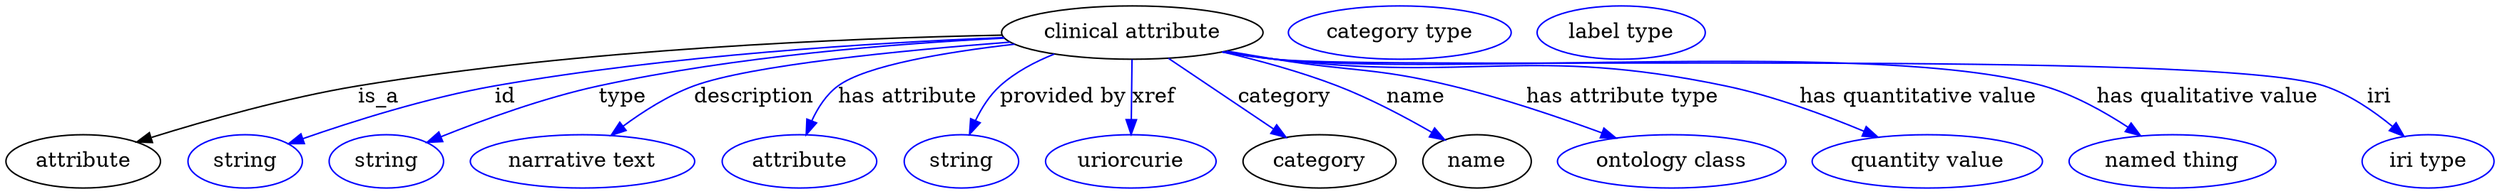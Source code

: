 digraph {
	graph [bb="0,0,1671.2,123"];
	node [label="\N"];
	"clinical attribute"	[height=0.5,
		label="clinical attribute",
		pos="755,105",
		width=2.4373];
	attribute	[height=0.5,
		pos="51.995,18",
		width=1.4443];
	"clinical attribute" -> attribute	[label=is_a,
		lp="250,61.5",
		pos="e,87.828,31.046 667.62,103.28 563.98,101.24 386.33,93.99 236,69 188.09,61.036 134.66,45.779 97.775,34.204"];
	id	[color=blue,
		height=0.5,
		label=string,
		pos="160,18",
		width=1.0652];
	"clinical attribute" -> id	[color=blue,
		label=id,
		lp="335,61.5",
		pos="e,188.95,29.825 668.52,101.64 581.83,98.166 444.82,89.664 328,69 282.58,60.968 232.07,44.924 198.4,33.169",
		style=solid];
	type	[color=blue,
		height=0.5,
		label=string,
		pos="255,18",
		width=1.0652];
	"clinical attribute" -> type	[color=blue,
		label=type,
		lp="413,61.5",
		pos="e,282.17,30.794 668.73,101.37 595.65,97.759 488.46,89.217 397,69 360.24,60.876 319.9,46.068 291.64,34.668",
		style=solid];
	description	[color=blue,
		height=0.5,
		label="narrative text",
		pos="387,18",
		width=2.0943];
	"clinical attribute" -> description	[color=blue,
		label=description,
		lp="500.5,61.5",
		pos="e,405.68,35.594 672.71,98.653 599.29,93.08 497.71,83.168 460,69 443.36,62.752 426.86,51.943 413.76,41.97",
		style=solid];
	"has attribute"	[color=blue,
		height=0.5,
		label=attribute,
		pos="532,18",
		width=1.4443];
	"clinical attribute" -> "has attribute"	[color=blue,
		label="has attribute",
		lp="604,61.5",
		pos="e,536.19,35.971 675.72,97.26 629.11,91.921 575.74,82.987 557,69 549.2,63.181 543.67,54.25 539.84,45.537",
		style=solid];
	"provided by"	[color=blue,
		height=0.5,
		label=string,
		pos="640,18",
		width=1.0652];
	"clinical attribute" -> "provided by"	[color=blue,
		label="provided by",
		lp="708.5,61.5",
		pos="e,645.44,36.267 702.49,90.469 689.51,85.308 676.36,78.332 666,69 658.92,62.627 653.46,53.869 649.42,45.463",
		style=solid];
	xref	[color=blue,
		height=0.5,
		label=uriorcurie,
		pos="754,18",
		width=1.5887];
	"clinical attribute" -> xref	[color=blue,
		label=xref,
		lp="769.5,61.5",
		pos="e,754.2,36.175 754.79,86.799 754.66,75.163 754.47,59.548 754.32,46.237",
		style=solid];
	category	[height=0.5,
		pos="881,18",
		width=1.4263];
	"clinical attribute" -> category	[color=blue,
		label=category,
		lp="857.5,61.5",
		pos="e,858.47,34.196 779.29,87.611 799.4,74.043 828.11,54.678 849.9,39.979",
		style=solid];
	name	[height=0.5,
		pos="987,18",
		width=1.011];
	"clinical attribute" -> name	[color=blue,
		label=name,
		lp="946,61.5",
		pos="e,965.3,32.48 815.75,91.917 840.17,86.207 868.32,78.53 893,69 915.02,60.492 938.47,48.026 956.44,37.671",
		style=solid];
	"has attribute type"	[color=blue,
		height=0.5,
		label="ontology class",
		pos="1118,18",
		width=2.1304];
	"clinical attribute" -> "has attribute type"	[color=blue,
		label="has attribute type",
		lp="1085,61.5",
		pos="e,1080.5,33.706 818.47,92.527 829.32,90.634 840.47,88.727 851,87 903.78,78.336 918.01,81.609 970,69 1004.4,60.643 1042.3,47.783 \
1071.1,37.198",
		style=solid];
	"has quantitative value"	[color=blue,
		height=0.5,
		label="quantity value",
		pos="1290,18",
		width=2.1484];
	"clinical attribute" -> "has quantitative value"	[color=blue,
		label="has quantitative value",
		lp="1284,61.5",
		pos="e,1256.7,34.364 816.29,92.054 827.79,90.124 839.73,88.327 851,87 984.97,71.212 1021.9,96.571 1154,69 1186.2,62.269 1221.1,49.345 \
1247.4,38.324",
		style=solid];
	"has qualitative value"	[color=blue,
		height=0.5,
		label="named thing",
		pos="1455,18",
		width=1.9318];
	"clinical attribute" -> "has qualitative value"	[color=blue,
		label="has qualitative value",
		lp="1478.5,61.5",
		pos="e,1433.5,35.381 815.5,91.956 827.23,89.998 839.46,88.216 851,87 965.32,74.948 1257.5,100.57 1368,69 1388.3,63.187 1409,51.629 1425,\
41.089",
		style=solid];
	iri	[color=blue,
		height=0.5,
		label="iri type",
		pos="1627,18",
		width=1.2277];
	"clinical attribute" -> iri	[color=blue,
		label=iri,
		lp="1594,61.5",
		pos="e,1610.8,34.929 815.49,91.87 827.22,89.919 839.46,88.162 851,87 929.07,79.137 1482.6,93.898 1557,69 1574,63.325 1590.4,52.016 1603,\
41.587",
		style=solid];
	"named thing_category"	[color=blue,
		height=0.5,
		label="category type",
		pos="935,105",
		width=2.0762];
	attribute_name	[color=blue,
		height=0.5,
		label="label type",
		pos="1084,105",
		width=1.5707];
}
